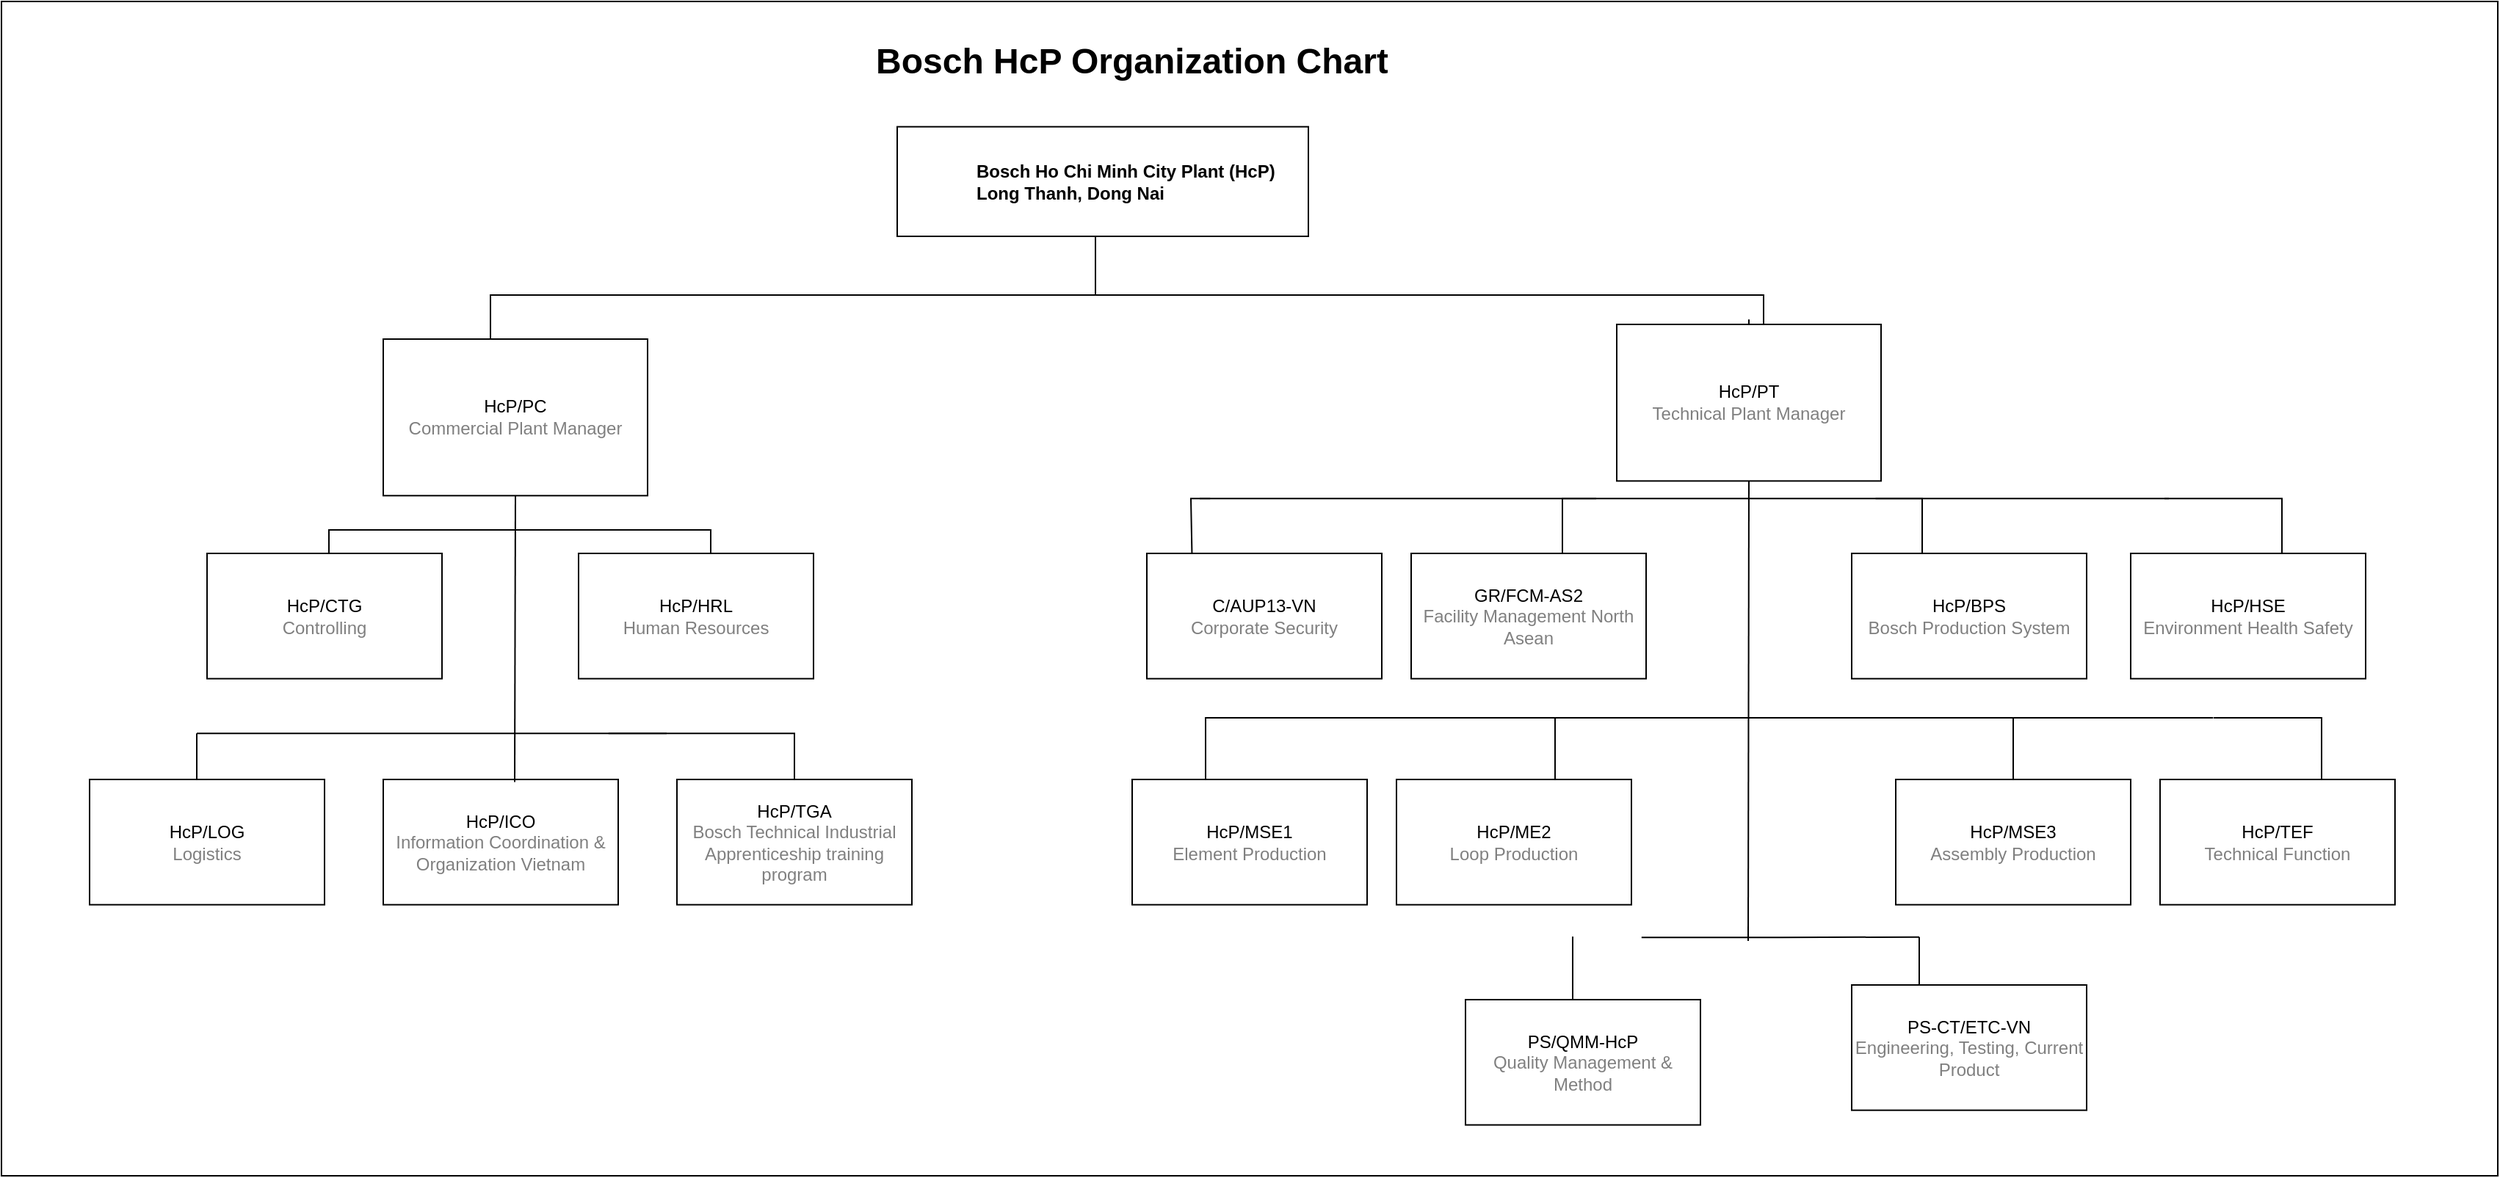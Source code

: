 <mxfile version="24.7.7">
  <diagram id="prtHgNgQTEPvFCAcTncT" name="Page-1">
    <mxGraphModel dx="3073" dy="1329" grid="1" gridSize="10" guides="1" tooltips="1" connect="1" arrows="1" fold="1" page="1" pageScale="1" pageWidth="827" pageHeight="1169" math="0" shadow="0">
      <root>
        <mxCell id="0" />
        <mxCell id="1" parent="0" />
        <object label="Orgchart" id="dNxyNK7c78bLwvsdeMH5-11">
          <mxCell style="startSize=20;horizontal=1;containerType=tree;glass=0;title=&quot;Bosch HcP Organization Chart&quot;;labelBackgroundColor=none;rounded=0;container=0;" parent="1" vertex="1">
            <mxGeometry x="-330" y="280" width="1700" height="800" as="geometry" />
          </mxCell>
        </object>
        <UserObject label="&lt;div&gt;%name%&lt;/div&gt;%location%" name="Bosch Ho Chi Minh City Plant (HcP)" location="Long Thanh, Dong Nai" placeholders="1" id="dNxyNK7c78bLwvsdeMH5-12">
          <mxCell style="label;image=https://tudienmiendong.com.vn/files/upload/du-an/du-an-nha-may-bosch-dong-nai.jpg;whiteSpace=wrap;html=1;rounded=0;glass=0;treeMoving=1;treeFolding=1;labelBackgroundColor=none;" parent="1" vertex="1">
            <mxGeometry x="280" y="365.34" width="280" height="74.66" as="geometry" />
          </mxCell>
        </UserObject>
        <mxCell id="glfbsP79IOTm6c0mOeB2-131" style="edgeStyle=elbowEdgeStyle;rounded=0;orthogonalLoop=1;jettySize=auto;html=1;startArrow=none;endArrow=none;exitX=0.5;exitY=1;exitDx=0;exitDy=0;" edge="1" parent="1" source="glfbsP79IOTm6c0mOeB2-2" target="dNxyNK7c78bLwvsdeMH5-11">
          <mxGeometry relative="1" as="geometry">
            <mxPoint x="960" y="620" as="targetPoint" />
          </mxGeometry>
        </mxCell>
        <mxCell id="glfbsP79IOTm6c0mOeB2-135" style="edgeStyle=elbowEdgeStyle;rounded=0;orthogonalLoop=1;jettySize=auto;html=1;startArrow=none;endArrow=none;exitX=0.5;exitY=1;exitDx=0;exitDy=0;" edge="1" parent="1" source="glfbsP79IOTm6c0mOeB2-2">
          <mxGeometry relative="1" as="geometry">
            <mxPoint x="859.385" y="920" as="targetPoint" />
          </mxGeometry>
        </mxCell>
        <UserObject label="%department%&lt;br&gt;&lt;span style=&quot;color: gray;&quot;&gt;%name%&lt;/span&gt;" name="Technical Plant Manager" placeholders="1" department="HcP/PT" id="glfbsP79IOTm6c0mOeB2-2">
          <mxCell style="whiteSpace=wrap;html=1;align=center;treeFolding=1;treeMoving=1;newEdgeStyle={&quot;edgeStyle&quot;:&quot;elbowEdgeStyle&quot;,&quot;startArrow&quot;:&quot;none&quot;,&quot;endArrow&quot;:&quot;none&quot;};labelBackgroundColor=none;rounded=0;" vertex="1" parent="1">
            <mxGeometry x="770" y="500" width="180" height="106.67" as="geometry" />
          </mxCell>
        </UserObject>
        <mxCell id="glfbsP79IOTm6c0mOeB2-9" style="edgeStyle=elbowEdgeStyle;rounded=0;orthogonalLoop=1;jettySize=auto;html=1;startArrow=none;endArrow=none;exitX=0.5;exitY=0;exitDx=0;exitDy=0;labelBackgroundColor=none;fontColor=default;" edge="1" parent="1" source="glfbsP79IOTm6c0mOeB2-2" target="glfbsP79IOTm6c0mOeB2-2">
          <mxGeometry relative="1" as="geometry" />
        </mxCell>
        <UserObject label="%department%&lt;br&gt;&lt;span style=&quot;color: gray;&quot;&gt;%name%&lt;/span&gt;" name="Environment Health Safety" placeholders="1" department="HcP/HSE" id="glfbsP79IOTm6c0mOeB2-46">
          <mxCell style="whiteSpace=wrap;html=1;align=center;treeFolding=1;treeMoving=1;newEdgeStyle={&quot;edgeStyle&quot;:&quot;elbowEdgeStyle&quot;,&quot;startArrow&quot;:&quot;none&quot;,&quot;endArrow&quot;:&quot;none&quot;};labelBackgroundColor=none;rounded=0;" vertex="1" parent="1">
            <mxGeometry x="1120" y="656.003" width="160" height="85.333" as="geometry" />
          </mxCell>
        </UserObject>
        <UserObject label="%department%&lt;br&gt;&lt;span style=&quot;color: gray;&quot;&gt;%name%&lt;/span&gt;" name="Quality Management &amp; Method" placeholders="1" department="PS/QMM-HcP" id="glfbsP79IOTm6c0mOeB2-41">
          <mxCell style="whiteSpace=wrap;html=1;align=center;treeFolding=1;treeMoving=1;newEdgeStyle={&quot;edgeStyle&quot;:&quot;elbowEdgeStyle&quot;,&quot;startArrow&quot;:&quot;none&quot;,&quot;endArrow&quot;:&quot;none&quot;};labelBackgroundColor=none;rounded=0;" vertex="1" parent="1">
            <mxGeometry x="667" y="960" width="160" height="85.333" as="geometry" />
          </mxCell>
        </UserObject>
        <UserObject label="%department%&lt;br&gt;&lt;span style=&quot;color: gray;&quot;&gt;%name%&lt;/span&gt;" name="Engineering, Testing, Current Product" placeholders="1" department="PS-CT/ETC-VN" id="glfbsP79IOTm6c0mOeB2-40">
          <mxCell style="whiteSpace=wrap;html=1;align=center;treeFolding=1;treeMoving=1;newEdgeStyle={&quot;edgeStyle&quot;:&quot;elbowEdgeStyle&quot;,&quot;startArrow&quot;:&quot;none&quot;,&quot;endArrow&quot;:&quot;none&quot;};labelBackgroundColor=none;rounded=0;" vertex="1" parent="1">
            <mxGeometry x="930" y="950" width="160" height="85.333" as="geometry" />
          </mxCell>
        </UserObject>
        <UserObject label="%department%&lt;br&gt;&lt;span style=&quot;color: gray;&quot;&gt;%name%&lt;/span&gt;" name="Information Coordination &amp; Organization Vietnam" placeholders="1" department="HcP/ICO" id="glfbsP79IOTm6c0mOeB2-28">
          <mxCell style="whiteSpace=wrap;html=1;align=center;treeFolding=1;treeMoving=1;newEdgeStyle={&quot;edgeStyle&quot;:&quot;elbowEdgeStyle&quot;,&quot;startArrow&quot;:&quot;none&quot;,&quot;endArrow&quot;:&quot;none&quot;};labelBackgroundColor=none;rounded=0;" vertex="1" parent="1">
            <mxGeometry x="-70" y="809.997" width="160" height="85.333" as="geometry" />
          </mxCell>
        </UserObject>
        <UserObject label="%department%&lt;br&gt;&lt;span style=&quot;color: gray;&quot;&gt;%name%&lt;/span&gt;" name="Controlling" placeholders="1" department="HcP/CTG" id="glfbsP79IOTm6c0mOeB2-13">
          <mxCell style="whiteSpace=wrap;html=1;align=center;treeFolding=1;treeMoving=1;newEdgeStyle={&quot;edgeStyle&quot;:&quot;elbowEdgeStyle&quot;,&quot;startArrow&quot;:&quot;none&quot;,&quot;endArrow&quot;:&quot;none&quot;};labelBackgroundColor=none;rounded=0;" vertex="1" parent="1">
            <mxGeometry x="-190" y="656" width="160" height="85.333" as="geometry" />
          </mxCell>
        </UserObject>
        <mxCell id="glfbsP79IOTm6c0mOeB2-62" style="edgeStyle=elbowEdgeStyle;rounded=0;orthogonalLoop=1;jettySize=auto;html=1;startArrow=none;endArrow=none;exitX=0.5;exitY=1;exitDx=0;exitDy=0;entryX=0.556;entryY=0.021;entryDx=0;entryDy=0;entryPerimeter=0;labelBackgroundColor=none;fontColor=default;" edge="1" parent="1" source="dNxyNK7c78bLwvsdeMH5-14" target="glfbsP79IOTm6c0mOeB2-28">
          <mxGeometry relative="1" as="geometry">
            <mxPoint x="20" y="717.333" as="targetPoint" />
          </mxGeometry>
        </mxCell>
        <mxCell id="glfbsP79IOTm6c0mOeB2-119" value="&lt;h1 style=&quot;margin-top: 0px;&quot;&gt;Bosch HcP Organization Chart&lt;/h1&gt;" style="text;html=1;whiteSpace=wrap;overflow=hidden;rounded=0;align=center;" vertex="1" parent="1">
          <mxGeometry x="140" y="300" width="600" height="40" as="geometry" />
        </mxCell>
        <UserObject label="%department%&lt;br&gt;&lt;span style=&quot;color: gray;&quot;&gt;%name%&lt;/span&gt;" name="Human Resources" placeholders="1" department="HcP/HRL" id="glfbsP79IOTm6c0mOeB2-59">
          <mxCell style="whiteSpace=wrap;html=1;align=center;treeFolding=1;treeMoving=1;newEdgeStyle={&quot;edgeStyle&quot;:&quot;elbowEdgeStyle&quot;,&quot;startArrow&quot;:&quot;none&quot;,&quot;endArrow&quot;:&quot;none&quot;};labelBackgroundColor=none;rounded=0;" vertex="1" parent="1">
            <mxGeometry x="63" y="656.002" width="160" height="85.334" as="geometry" />
          </mxCell>
        </UserObject>
        <UserObject label="%department%&lt;br&gt;&lt;span style=&quot;color: gray;&quot;&gt;%name%&lt;/span&gt;" name="Bosch Technical Industrial Apprenticeship training program" placeholders="1" department="HcP/TGA" id="glfbsP79IOTm6c0mOeB2-29">
          <mxCell style="whiteSpace=wrap;html=1;align=center;treeFolding=1;treeMoving=1;newEdgeStyle={&quot;edgeStyle&quot;:&quot;elbowEdgeStyle&quot;,&quot;startArrow&quot;:&quot;none&quot;,&quot;endArrow&quot;:&quot;none&quot;};labelBackgroundColor=none;rounded=0;" vertex="1" parent="1">
            <mxGeometry x="130" y="809.997" width="160" height="85.333" as="geometry" />
          </mxCell>
        </UserObject>
        <UserObject label="%department%&lt;br&gt;&lt;span style=&quot;color: gray;&quot;&gt;%name%&lt;/span&gt;" name="Corporate Security" placeholders="1" department="C/AUP13-VN" id="glfbsP79IOTm6c0mOeB2-38">
          <mxCell style="whiteSpace=wrap;html=1;align=center;treeFolding=1;treeMoving=1;newEdgeStyle={&quot;edgeStyle&quot;:&quot;elbowEdgeStyle&quot;,&quot;startArrow&quot;:&quot;none&quot;,&quot;endArrow&quot;:&quot;none&quot;};labelBackgroundColor=none;rounded=0;" vertex="1" parent="1">
            <mxGeometry x="450" y="656.005" width="160" height="85.334" as="geometry" />
          </mxCell>
        </UserObject>
        <UserObject label="%department%&lt;br&gt;&lt;span style=&quot;color: gray;&quot;&gt;%name%&lt;/span&gt;" name="Loop Production" placeholders="1" department="HcP/ME2" id="glfbsP79IOTm6c0mOeB2-44">
          <mxCell style="whiteSpace=wrap;html=1;align=center;treeFolding=1;treeMoving=1;newEdgeStyle={&quot;edgeStyle&quot;:&quot;elbowEdgeStyle&quot;,&quot;startArrow&quot;:&quot;none&quot;,&quot;endArrow&quot;:&quot;none&quot;};labelBackgroundColor=none;rounded=0;" vertex="1" parent="1">
            <mxGeometry x="620" y="810.003" width="160" height="85.333" as="geometry" />
          </mxCell>
        </UserObject>
        <UserObject label="%department%&lt;br&gt;&lt;span style=&quot;color: gray;&quot;&gt;%name%&lt;/span&gt;" name="Technical Function" placeholders="1" department="HcP/TEF" id="glfbsP79IOTm6c0mOeB2-42">
          <mxCell style="whiteSpace=wrap;html=1;align=center;treeFolding=1;treeMoving=1;newEdgeStyle={&quot;edgeStyle&quot;:&quot;elbowEdgeStyle&quot;,&quot;startArrow&quot;:&quot;none&quot;,&quot;endArrow&quot;:&quot;none&quot;};labelBackgroundColor=none;rounded=0;" vertex="1" parent="1">
            <mxGeometry x="1140" y="810" width="160" height="85.333" as="geometry" />
          </mxCell>
        </UserObject>
        <mxCell id="glfbsP79IOTm6c0mOeB2-118" style="edgeStyle=elbowEdgeStyle;rounded=0;orthogonalLoop=1;jettySize=auto;html=1;startArrow=none;endArrow=none;exitX=0;exitY=0.25;exitDx=0;exitDy=0;labelBackgroundColor=none;fontColor=default;" edge="1" parent="1" source="glfbsP79IOTm6c0mOeB2-42" target="glfbsP79IOTm6c0mOeB2-42">
          <mxGeometry relative="1" as="geometry" />
        </mxCell>
        <mxCell id="glfbsP79IOTm6c0mOeB2-132" style="edgeStyle=elbowEdgeStyle;rounded=0;orthogonalLoop=1;jettySize=auto;html=1;startArrow=none;endArrow=none;exitX=0.5;exitY=1;exitDx=0;exitDy=0;" edge="1" parent="1" source="glfbsP79IOTm6c0mOeB2-2" target="glfbsP79IOTm6c0mOeB2-2">
          <mxGeometry relative="1" as="geometry" />
        </mxCell>
        <mxCell id="glfbsP79IOTm6c0mOeB2-92" style="edgeStyle=elbowEdgeStyle;rounded=0;orthogonalLoop=1;jettySize=auto;html=1;startArrow=none;endArrow=none;exitX=0.5;exitY=0;exitDx=0;exitDy=0;labelBackgroundColor=none;fontColor=default;" edge="1" parent="1" source="glfbsP79IOTm6c0mOeB2-39">
          <mxGeometry relative="1" as="geometry">
            <mxPoint x="756" y="618.67" as="targetPoint" />
          </mxGeometry>
        </mxCell>
        <mxCell id="glfbsP79IOTm6c0mOeB2-93" style="edgeStyle=elbowEdgeStyle;rounded=0;orthogonalLoop=1;jettySize=auto;html=1;startArrow=none;endArrow=none;exitX=0.5;exitY=0;exitDx=0;exitDy=0;labelBackgroundColor=none;fontColor=default;" edge="1" parent="1" source="glfbsP79IOTm6c0mOeB2-47">
          <mxGeometry relative="1" as="geometry">
            <mxPoint x="946.256" y="618.67" as="targetPoint" />
          </mxGeometry>
        </mxCell>
        <mxCell id="glfbsP79IOTm6c0mOeB2-97" style="edgeStyle=elbowEdgeStyle;rounded=0;orthogonalLoop=1;jettySize=auto;html=1;startArrow=none;endArrow=none;exitX=0.5;exitY=0;exitDx=0;exitDy=0;labelBackgroundColor=none;fontColor=default;" edge="1" parent="1" source="glfbsP79IOTm6c0mOeB2-44">
          <mxGeometry relative="1" as="geometry">
            <mxPoint x="756" y="768.003" as="targetPoint" />
          </mxGeometry>
        </mxCell>
        <mxCell id="glfbsP79IOTm6c0mOeB2-95" style="edgeStyle=elbowEdgeStyle;rounded=0;orthogonalLoop=1;jettySize=auto;html=1;startArrow=none;endArrow=none;exitX=0.75;exitY=0;exitDx=0;exitDy=0;labelBackgroundColor=none;fontColor=default;" edge="1" parent="1" source="glfbsP79IOTm6c0mOeB2-42">
          <mxGeometry relative="1" as="geometry">
            <mxPoint x="1176.308" y="768.003" as="targetPoint" />
            <Array as="points">
              <mxPoint x="1250" y="790.003" />
            </Array>
          </mxGeometry>
        </mxCell>
        <mxCell id="glfbsP79IOTm6c0mOeB2-100" style="edgeStyle=elbowEdgeStyle;rounded=0;orthogonalLoop=1;jettySize=auto;html=1;startArrow=none;endArrow=none;labelBackgroundColor=none;fontColor=default;exitX=0.657;exitY=0.797;exitDx=0;exitDy=0;exitPerimeter=0;" edge="1" parent="1" source="dNxyNK7c78bLwvsdeMH5-11">
          <mxGeometry relative="1" as="geometry">
            <mxPoint x="976" y="917.337" as="targetPoint" />
            <mxPoint x="790" y="917" as="sourcePoint" />
          </mxGeometry>
        </mxCell>
        <mxCell id="glfbsP79IOTm6c0mOeB2-101" style="edgeStyle=elbowEdgeStyle;rounded=0;orthogonalLoop=1;jettySize=auto;html=1;startArrow=none;endArrow=none;exitX=0.5;exitY=0;exitDx=0;exitDy=0;labelBackgroundColor=none;fontColor=default;" edge="1" parent="1" source="glfbsP79IOTm6c0mOeB2-41">
          <mxGeometry relative="1" as="geometry">
            <mxPoint x="740" y="917" as="targetPoint" />
            <Array as="points">
              <mxPoint x="740" y="940" />
            </Array>
          </mxGeometry>
        </mxCell>
        <mxCell id="glfbsP79IOTm6c0mOeB2-102" style="edgeStyle=elbowEdgeStyle;rounded=0;orthogonalLoop=1;jettySize=auto;html=1;startArrow=none;endArrow=none;exitX=0.5;exitY=0;exitDx=0;exitDy=0;labelBackgroundColor=none;fontColor=default;" edge="1" parent="1" source="glfbsP79IOTm6c0mOeB2-40">
          <mxGeometry relative="1" as="geometry">
            <mxPoint x="975.727" y="917.337" as="targetPoint" />
            <Array as="points">
              <mxPoint x="976" y="940.003" />
            </Array>
          </mxGeometry>
        </mxCell>
        <mxCell id="glfbsP79IOTm6c0mOeB2-96" style="edgeStyle=elbowEdgeStyle;rounded=0;orthogonalLoop=1;jettySize=auto;html=1;startArrow=none;endArrow=none;exitX=0.5;exitY=0;exitDx=0;exitDy=0;labelBackgroundColor=none;fontColor=default;" edge="1" parent="1" source="glfbsP79IOTm6c0mOeB2-83">
          <mxGeometry relative="1" as="geometry">
            <mxPoint x="556.308" y="768.003" as="targetPoint" />
            <Array as="points">
              <mxPoint x="490" y="800.003" />
            </Array>
          </mxGeometry>
        </mxCell>
        <UserObject label="%department%&lt;br&gt;&lt;span style=&quot;color: gray;&quot;&gt;%name%&lt;/span&gt;" name="Element Production" placeholders="1" department="HcP/MSE1" id="glfbsP79IOTm6c0mOeB2-83">
          <mxCell style="whiteSpace=wrap;html=1;align=center;treeFolding=1;treeMoving=1;newEdgeStyle={&quot;edgeStyle&quot;:&quot;elbowEdgeStyle&quot;,&quot;startArrow&quot;:&quot;none&quot;,&quot;endArrow&quot;:&quot;none&quot;};labelBackgroundColor=none;rounded=0;" vertex="1" parent="1">
            <mxGeometry x="440" y="810" width="160" height="85.333" as="geometry" />
          </mxCell>
        </UserObject>
        <UserObject label="%department%&lt;br&gt;&lt;span style=&quot;color: gray;&quot;&gt;%name%&lt;/span&gt;" name="Logistics" placeholders="1" department="HcP/LOG" id="glfbsP79IOTm6c0mOeB2-30">
          <mxCell style="whiteSpace=wrap;html=1;align=center;treeFolding=1;treeMoving=1;newEdgeStyle={&quot;edgeStyle&quot;:&quot;elbowEdgeStyle&quot;,&quot;startArrow&quot;:&quot;none&quot;,&quot;endArrow&quot;:&quot;none&quot;};labelBackgroundColor=none;rounded=0;" vertex="1" parent="1">
            <mxGeometry x="-270" y="809.997" width="160" height="85.333" as="geometry" />
          </mxCell>
        </UserObject>
        <mxCell id="glfbsP79IOTm6c0mOeB2-91" style="edgeStyle=elbowEdgeStyle;rounded=0;orthogonalLoop=1;jettySize=auto;html=1;startArrow=none;endArrow=none;exitX=0.75;exitY=0;exitDx=0;exitDy=0;labelBackgroundColor=none;fontColor=default;" edge="1" parent="1" source="glfbsP79IOTm6c0mOeB2-46">
          <mxGeometry relative="1" as="geometry">
            <mxPoint x="1143" y="618.672" as="targetPoint" />
            <Array as="points">
              <mxPoint x="1223" y="629.338" />
            </Array>
          </mxGeometry>
        </mxCell>
        <UserObject label="%department%&lt;br&gt;&lt;span style=&quot;color: gray;&quot;&gt;%name%&lt;/span&gt;" name="Facility Management North Asean" placeholders="1" department="GR/FCM-AS2" id="glfbsP79IOTm6c0mOeB2-39">
          <mxCell style="whiteSpace=wrap;html=1;align=center;treeFolding=1;treeMoving=1;newEdgeStyle={&quot;edgeStyle&quot;:&quot;elbowEdgeStyle&quot;,&quot;startArrow&quot;:&quot;none&quot;,&quot;endArrow&quot;:&quot;none&quot;};labelBackgroundColor=none;rounded=0;" vertex="1" parent="1">
            <mxGeometry x="630" y="656.003" width="160" height="85.333" as="geometry" />
          </mxCell>
        </UserObject>
        <UserObject label="%department%&lt;br&gt;&lt;span style=&quot;color: gray;&quot;&gt;%name%&lt;/span&gt;" name="Bosch Production System" placeholders="1" department="HcP/BPS" id="glfbsP79IOTm6c0mOeB2-47">
          <mxCell style="whiteSpace=wrap;html=1;align=center;treeFolding=1;treeMoving=1;newEdgeStyle={&quot;edgeStyle&quot;:&quot;elbowEdgeStyle&quot;,&quot;startArrow&quot;:&quot;none&quot;,&quot;endArrow&quot;:&quot;none&quot;};labelBackgroundColor=none;rounded=0;" vertex="1" parent="1">
            <mxGeometry x="930" y="656.003" width="160" height="85.333" as="geometry" />
          </mxCell>
        </UserObject>
        <UserObject label="%department%&lt;br&gt;&lt;span style=&quot;color: gray;&quot;&gt;%name%&lt;/span&gt;" name="Assembly Production" placeholders="1" department="HcP/MSE3" id="glfbsP79IOTm6c0mOeB2-43">
          <mxCell style="whiteSpace=wrap;html=1;align=center;treeFolding=1;treeMoving=1;newEdgeStyle={&quot;edgeStyle&quot;:&quot;elbowEdgeStyle&quot;,&quot;startArrow&quot;:&quot;none&quot;,&quot;endArrow&quot;:&quot;none&quot;};labelBackgroundColor=none;rounded=0;" vertex="1" parent="1">
            <mxGeometry x="960" y="809.997" width="160" height="85.333" as="geometry" />
          </mxCell>
        </UserObject>
        <mxCell id="glfbsP79IOTm6c0mOeB2-94" style="edgeStyle=elbowEdgeStyle;rounded=0;orthogonalLoop=1;jettySize=auto;html=1;startArrow=none;endArrow=none;labelBackgroundColor=none;fontColor=default;" edge="1" parent="1">
          <mxGeometry relative="1" as="geometry">
            <mxPoint x="1176" y="768.003" as="targetPoint" />
            <mxPoint x="556" y="768.003" as="sourcePoint" />
            <Array as="points">
              <mxPoint x="626" y="778.67" />
            </Array>
          </mxGeometry>
        </mxCell>
        <mxCell id="glfbsP79IOTm6c0mOeB2-111" style="edgeStyle=elbowEdgeStyle;rounded=0;orthogonalLoop=1;jettySize=auto;html=1;startArrow=none;endArrow=none;exitX=0.5;exitY=0;exitDx=0;exitDy=0;labelBackgroundColor=none;fontColor=default;" edge="1" parent="1" source="glfbsP79IOTm6c0mOeB2-43">
          <mxGeometry relative="1" as="geometry">
            <mxPoint x="1040" y="768" as="targetPoint" />
            <Array as="points">
              <mxPoint x="1040" y="790.003" />
            </Array>
          </mxGeometry>
        </mxCell>
        <mxCell id="glfbsP79IOTm6c0mOeB2-27" value="" style="group;labelBackgroundColor=none;rounded=0;" vertex="1" connectable="0" parent="1">
          <mxGeometry x="-127" y="565.338" width="237" height="213.336" as="geometry" />
        </mxCell>
        <mxCell id="glfbsP79IOTm6c0mOeB2-63" style="edgeStyle=elbowEdgeStyle;rounded=0;orthogonalLoop=1;jettySize=auto;html=1;startArrow=none;endArrow=none;exitX=0.5;exitY=0;exitDx=0;exitDy=0;labelBackgroundColor=none;fontColor=default;" edge="1" parent="glfbsP79IOTm6c0mOeB2-27" source="glfbsP79IOTm6c0mOeB2-13">
          <mxGeometry relative="1" as="geometry">
            <mxPoint x="240" y="74.668" as="targetPoint" />
            <Array as="points">
              <mxPoint x="20" y="64.001" />
            </Array>
          </mxGeometry>
        </mxCell>
        <UserObject label="%department%&lt;br&gt;&lt;span style=&quot;color: gray;&quot;&gt;%name%&lt;/span&gt;" name="Commercial Plant Manager" placeholders="1" department="HcP/PC" id="dNxyNK7c78bLwvsdeMH5-14">
          <mxCell style="whiteSpace=wrap;html=1;align=center;treeFolding=1;treeMoving=1;newEdgeStyle={&quot;edgeStyle&quot;:&quot;elbowEdgeStyle&quot;,&quot;startArrow&quot;:&quot;none&quot;,&quot;endArrow&quot;:&quot;none&quot;};labelBackgroundColor=none;rounded=0;" parent="glfbsP79IOTm6c0mOeB2-27" vertex="1">
            <mxGeometry x="57" y="-55.341" width="180" height="106.668" as="geometry" />
          </mxCell>
        </UserObject>
        <mxCell id="glfbsP79IOTm6c0mOeB2-70" style="edgeStyle=elbowEdgeStyle;rounded=0;orthogonalLoop=1;jettySize=auto;html=1;startArrow=none;endArrow=none;exitX=0.5;exitY=0;exitDx=0;exitDy=0;labelBackgroundColor=none;fontColor=default;" edge="1" parent="1" source="glfbsP79IOTm6c0mOeB2-30">
          <mxGeometry relative="1" as="geometry">
            <mxPoint x="-197" y="778.673" as="targetPoint" />
            <Array as="points">
              <mxPoint x="-197" y="810.674" />
            </Array>
          </mxGeometry>
        </mxCell>
        <mxCell id="glfbsP79IOTm6c0mOeB2-75" style="edgeStyle=elbowEdgeStyle;rounded=0;orthogonalLoop=1;jettySize=auto;html=1;startArrow=none;endArrow=none;exitX=0.5;exitY=0;exitDx=0;exitDy=0;labelBackgroundColor=none;fontColor=default;" edge="1" parent="1" source="glfbsP79IOTm6c0mOeB2-29">
          <mxGeometry relative="1" as="geometry">
            <mxPoint x="83.4" y="778.673" as="targetPoint" />
            <Array as="points">
              <mxPoint x="210" y="790.003" />
            </Array>
          </mxGeometry>
        </mxCell>
        <mxCell id="glfbsP79IOTm6c0mOeB2-72" style="edgeStyle=elbowEdgeStyle;rounded=0;orthogonalLoop=1;jettySize=auto;html=1;startArrow=none;endArrow=none;labelBackgroundColor=none;fontColor=default;" edge="1" parent="1">
          <mxGeometry relative="1" as="geometry">
            <mxPoint x="123" y="778.673" as="targetPoint" />
            <mxPoint x="-197" y="778.673" as="sourcePoint" />
          </mxGeometry>
        </mxCell>
        <mxCell id="glfbsP79IOTm6c0mOeB2-67" value="" style="group;labelBackgroundColor=none;rounded=0;" vertex="1" connectable="0" parent="1">
          <mxGeometry x="63" y="640.005" width="90" as="geometry" />
        </mxCell>
        <mxCell id="glfbsP79IOTm6c0mOeB2-64" style="edgeStyle=elbowEdgeStyle;rounded=0;orthogonalLoop=1;jettySize=auto;html=1;startArrow=none;endArrow=none;exitX=0.5;exitY=0;exitDx=0;exitDy=0;labelBackgroundColor=none;fontColor=default;" edge="1" parent="glfbsP79IOTm6c0mOeB2-67" source="glfbsP79IOTm6c0mOeB2-59">
          <mxGeometry relative="1" as="geometry">
            <mxPoint as="targetPoint" />
            <Array as="points">
              <mxPoint x="90" />
            </Array>
          </mxGeometry>
        </mxCell>
        <mxCell id="glfbsP79IOTm6c0mOeB2-89" style="edgeStyle=elbowEdgeStyle;rounded=0;orthogonalLoop=1;jettySize=auto;html=1;startArrow=none;endArrow=none;labelBackgroundColor=none;fontColor=default;" edge="1" parent="1">
          <mxGeometry relative="1" as="geometry">
            <mxPoint x="1146" y="618.672" as="targetPoint" />
            <mxPoint x="486" y="618.672" as="sourcePoint" />
            <Array as="points">
              <mxPoint x="610" y="640" />
            </Array>
          </mxGeometry>
        </mxCell>
        <mxCell id="glfbsP79IOTm6c0mOeB2-90" style="edgeStyle=elbowEdgeStyle;rounded=0;orthogonalLoop=1;jettySize=auto;html=1;startArrow=none;endArrow=none;exitX=0.192;exitY=-0.003;exitDx=0;exitDy=0;exitPerimeter=0;labelBackgroundColor=none;fontColor=default;" edge="1" parent="1" source="glfbsP79IOTm6c0mOeB2-38">
          <mxGeometry relative="1" as="geometry">
            <mxPoint x="493.091" y="618.672" as="targetPoint" />
            <Array as="points">
              <mxPoint x="480" y="630" />
            </Array>
          </mxGeometry>
        </mxCell>
        <mxCell id="glfbsP79IOTm6c0mOeB2-51" style="edgeStyle=elbowEdgeStyle;rounded=0;orthogonalLoop=1;jettySize=auto;html=1;startArrow=none;endArrow=none;labelBackgroundColor=none;fontColor=default;" edge="1" parent="1">
          <mxGeometry relative="1" as="geometry">
            <mxPoint x="23" y="480.003" as="targetPoint" />
            <mxPoint x="3" y="510" as="sourcePoint" />
            <Array as="points">
              <mxPoint x="3" y="490.67" />
            </Array>
          </mxGeometry>
        </mxCell>
        <mxCell id="glfbsP79IOTm6c0mOeB2-6" style="edgeStyle=elbowEdgeStyle;rounded=0;orthogonalLoop=1;jettySize=auto;html=1;startArrow=none;endArrow=none;labelBackgroundColor=none;fontColor=default;" edge="1" parent="1">
          <mxGeometry relative="1" as="geometry">
            <mxPoint x="3" y="480.003" as="targetPoint" />
            <mxPoint x="703" y="480.003" as="sourcePoint" />
            <Array as="points">
              <mxPoint x="303" y="522.67" />
            </Array>
          </mxGeometry>
        </mxCell>
        <mxCell id="glfbsP79IOTm6c0mOeB2-52" style="edgeStyle=elbowEdgeStyle;rounded=0;orthogonalLoop=1;jettySize=auto;html=1;startArrow=none;endArrow=none;exitX=0.5;exitY=0;exitDx=0;exitDy=0;labelBackgroundColor=none;fontColor=default;" edge="1" parent="1" source="glfbsP79IOTm6c0mOeB2-2">
          <mxGeometry relative="1" as="geometry">
            <mxPoint x="700" y="480" as="targetPoint" />
            <Array as="points">
              <mxPoint x="870" y="460.003" />
            </Array>
          </mxGeometry>
        </mxCell>
        <mxCell id="glfbsP79IOTm6c0mOeB2-56" value="" style="endArrow=none;html=1;rounded=0;labelBackgroundColor=none;fontColor=default;" edge="1" parent="1">
          <mxGeometry width="50" height="50" relative="1" as="geometry">
            <mxPoint x="415" y="440" as="sourcePoint" />
            <mxPoint x="415" y="480" as="targetPoint" />
          </mxGeometry>
        </mxCell>
      </root>
    </mxGraphModel>
  </diagram>
</mxfile>

